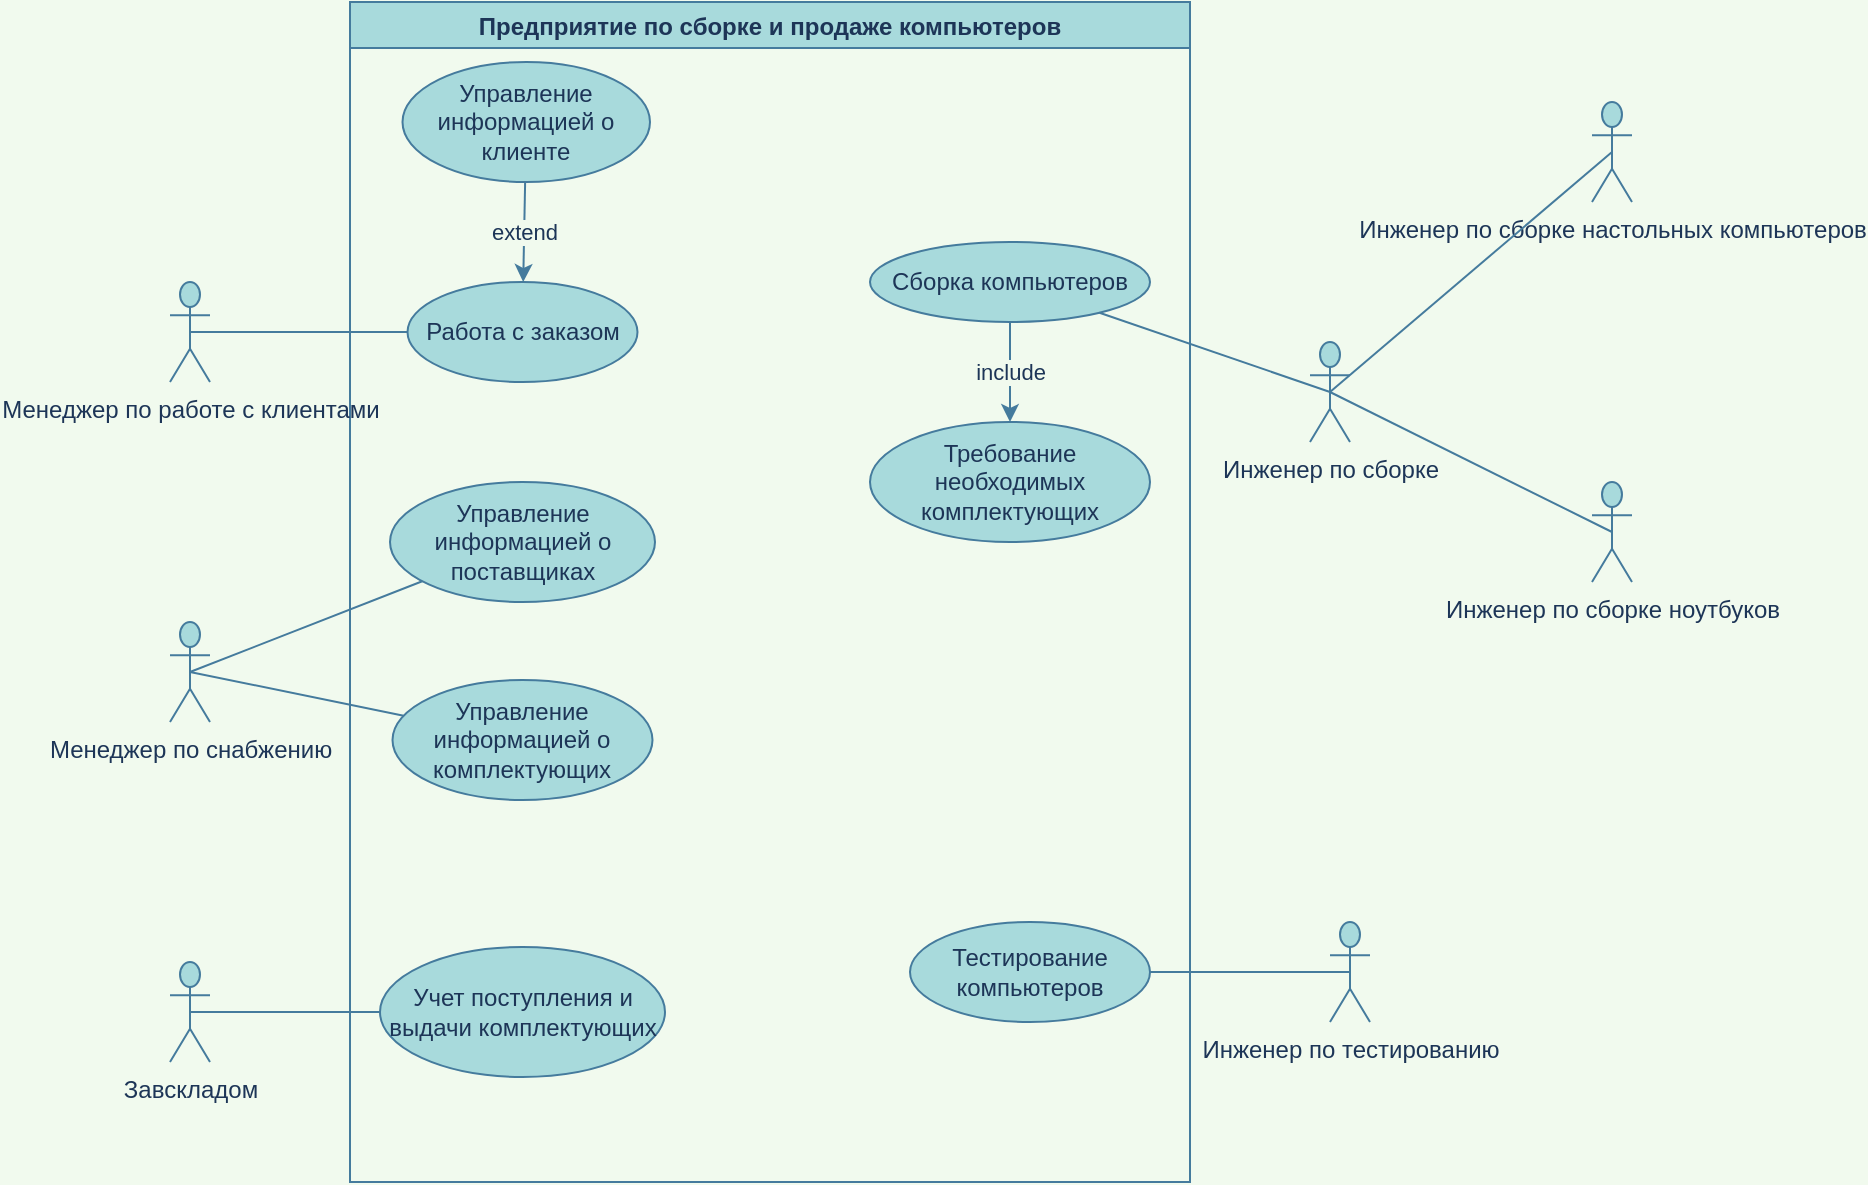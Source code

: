 <mxfile version="20.5.3" type="github"><diagram id="XDjLr0Q4CsniWcOXX9LC" name="Страница 1"><mxGraphModel dx="1580" dy="847" grid="1" gridSize="10" guides="1" tooltips="1" connect="1" arrows="1" fold="1" page="1" pageScale="1" pageWidth="827" pageHeight="1169" background="#F1FAEE" math="0" shadow="0"><root><mxCell id="0"/><mxCell id="1" parent="0"/><mxCell id="4pilG3u_ytYSsyPhIQfX-1" value="Предприятие по сборке и продаже компьютеров" style="swimlane;fontStyle=1;fillColor=#A8DADC;strokeColor=#457B9D;fontColor=#1D3557;" parent="1" vertex="1"><mxGeometry x="930" y="830" width="420" height="590" as="geometry"><mxRectangle x="470" y="830" width="330" height="30" as="alternateBounds"/></mxGeometry></mxCell><mxCell id="4pilG3u_ytYSsyPhIQfX-2" value="Сборка компьютеров" style="ellipse;whiteSpace=wrap;html=1;fillColor=#A8DADC;strokeColor=#457B9D;fontColor=#1D3557;" parent="4pilG3u_ytYSsyPhIQfX-1" vertex="1"><mxGeometry x="260" y="120" width="140" height="40" as="geometry"/></mxCell><mxCell id="4pilG3u_ytYSsyPhIQfX-3" value="Требование необходимых комплектующих" style="ellipse;whiteSpace=wrap;html=1;fillColor=#A8DADC;strokeColor=#457B9D;fontColor=#1D3557;" parent="4pilG3u_ytYSsyPhIQfX-1" vertex="1"><mxGeometry x="260" y="210" width="140" height="60" as="geometry"/></mxCell><mxCell id="4pilG3u_ytYSsyPhIQfX-4" value="Работа с заказом" style="ellipse;whiteSpace=wrap;html=1;fillColor=#A8DADC;strokeColor=#457B9D;fontColor=#1D3557;" parent="4pilG3u_ytYSsyPhIQfX-1" vertex="1"><mxGeometry x="28.75" y="140" width="115" height="50" as="geometry"/></mxCell><mxCell id="4pilG3u_ytYSsyPhIQfX-5" value="Управление информацией о клиенте" style="ellipse;whiteSpace=wrap;html=1;fillColor=#A8DADC;strokeColor=#457B9D;fontColor=#1D3557;" parent="4pilG3u_ytYSsyPhIQfX-1" vertex="1"><mxGeometry x="26.25" y="30" width="123.75" height="60" as="geometry"/></mxCell><mxCell id="4pilG3u_ytYSsyPhIQfX-6" value="extend" style="endArrow=classic;endSize=6;endFill=1;html=1;rounded=0;labelBackgroundColor=#F1FAEE;strokeColor=#457B9D;fontColor=#1D3557;" parent="4pilG3u_ytYSsyPhIQfX-1" source="4pilG3u_ytYSsyPhIQfX-5" target="4pilG3u_ytYSsyPhIQfX-4" edge="1"><mxGeometry width="160" relative="1" as="geometry"><mxPoint x="-120" y="20" as="sourcePoint"/><mxPoint x="320" y="140" as="targetPoint"/></mxGeometry></mxCell><mxCell id="4pilG3u_ytYSsyPhIQfX-7" value="Учет поступления и выдачи комплектующих" style="ellipse;whiteSpace=wrap;html=1;fillColor=#A8DADC;strokeColor=#457B9D;fontColor=#1D3557;" parent="4pilG3u_ytYSsyPhIQfX-1" vertex="1"><mxGeometry x="15" y="472.5" width="142.5" height="65" as="geometry"/></mxCell><mxCell id="4pilG3u_ytYSsyPhIQfX-8" value="Управление информацией о комплектующих" style="ellipse;whiteSpace=wrap;html=1;fillColor=#A8DADC;strokeColor=#457B9D;fontColor=#1D3557;" parent="4pilG3u_ytYSsyPhIQfX-1" vertex="1"><mxGeometry x="21.25" y="339" width="130" height="60" as="geometry"/></mxCell><mxCell id="4pilG3u_ytYSsyPhIQfX-9" value="Управление информацией о поставщиках" style="ellipse;whiteSpace=wrap;html=1;fillColor=#A8DADC;strokeColor=#457B9D;fontColor=#1D3557;" parent="4pilG3u_ytYSsyPhIQfX-1" vertex="1"><mxGeometry x="20" y="240" width="132.5" height="60" as="geometry"/></mxCell><mxCell id="4pilG3u_ytYSsyPhIQfX-10" value="include" style="endArrow=classic;endSize=6;endFill=1;html=1;rounded=0;labelBackgroundColor=#F1FAEE;strokeColor=#457B9D;fontColor=#1D3557;" parent="4pilG3u_ytYSsyPhIQfX-1" source="4pilG3u_ytYSsyPhIQfX-2" target="4pilG3u_ytYSsyPhIQfX-3" edge="1"><mxGeometry width="160" relative="1" as="geometry"><mxPoint x="60" y="320" as="sourcePoint"/><mxPoint x="220" y="320" as="targetPoint"/></mxGeometry></mxCell><mxCell id="4pilG3u_ytYSsyPhIQfX-12" value="Тестирование&lt;br&gt;компьютеров" style="ellipse;whiteSpace=wrap;html=1;fillColor=#A8DADC;strokeColor=#457B9D;fontColor=#1D3557;" parent="4pilG3u_ytYSsyPhIQfX-1" vertex="1"><mxGeometry x="280" y="460" width="120" height="50" as="geometry"/></mxCell><mxCell id="4pilG3u_ytYSsyPhIQfX-13" value="Менеджер по работе с клиентами" style="shape=umlActor;verticalLabelPosition=bottom;verticalAlign=top;html=1;fillColor=#A8DADC;strokeColor=#457B9D;fontColor=#1D3557;" parent="1" vertex="1"><mxGeometry x="840" y="970" width="20" height="50" as="geometry"/></mxCell><mxCell id="4pilG3u_ytYSsyPhIQfX-14" value="Менеджер по снабжению&lt;br&gt;" style="shape=umlActor;verticalLabelPosition=bottom;verticalAlign=top;html=1;fillColor=#A8DADC;strokeColor=#457B9D;fontColor=#1D3557;" parent="1" vertex="1"><mxGeometry x="840" y="1140" width="20" height="50" as="geometry"/></mxCell><mxCell id="4pilG3u_ytYSsyPhIQfX-15" value="Инженер по сборке настольных компьютеров" style="shape=umlActor;verticalLabelPosition=bottom;verticalAlign=top;html=1;fillColor=#A8DADC;strokeColor=#457B9D;fontColor=#1D3557;" parent="1" vertex="1"><mxGeometry x="1551" y="880" width="20" height="50" as="geometry"/></mxCell><mxCell id="4pilG3u_ytYSsyPhIQfX-16" value="Инженер по сборке ноутбуков" style="shape=umlActor;verticalLabelPosition=bottom;verticalAlign=top;html=1;fillColor=#A8DADC;strokeColor=#457B9D;fontColor=#1D3557;" parent="1" vertex="1"><mxGeometry x="1551" y="1070" width="20" height="50" as="geometry"/></mxCell><mxCell id="4pilG3u_ytYSsyPhIQfX-17" value="Инженер по тестированию" style="shape=umlActor;verticalLabelPosition=bottom;verticalAlign=top;html=1;fillColor=#A8DADC;strokeColor=#457B9D;fontColor=#1D3557;" parent="1" vertex="1"><mxGeometry x="1420" y="1290" width="20" height="50" as="geometry"/></mxCell><mxCell id="4pilG3u_ytYSsyPhIQfX-18" value="Завскладом" style="shape=umlActor;verticalLabelPosition=bottom;verticalAlign=top;html=1;fillColor=#A8DADC;strokeColor=#457B9D;fontColor=#1D3557;" parent="1" vertex="1"><mxGeometry x="840" y="1310" width="20" height="50" as="geometry"/></mxCell><mxCell id="4pilG3u_ytYSsyPhIQfX-19" value="Инженер по сборке" style="shape=umlActor;verticalLabelPosition=bottom;verticalAlign=top;html=1;fillColor=#A8DADC;strokeColor=#457B9D;fontColor=#1D3557;" parent="1" vertex="1"><mxGeometry x="1410" y="1000" width="20" height="50" as="geometry"/></mxCell><mxCell id="4pilG3u_ytYSsyPhIQfX-20" value="" style="endArrow=none;html=1;rounded=0;exitX=0.5;exitY=0.5;exitDx=0;exitDy=0;exitPerimeter=0;labelBackgroundColor=#F1FAEE;strokeColor=#457B9D;fontColor=#1D3557;" parent="1" source="4pilG3u_ytYSsyPhIQfX-19" target="4pilG3u_ytYSsyPhIQfX-2" edge="1"><mxGeometry width="50" height="50" relative="1" as="geometry"><mxPoint x="780" y="1200" as="sourcePoint"/><mxPoint x="830" y="1150" as="targetPoint"/></mxGeometry></mxCell><mxCell id="4pilG3u_ytYSsyPhIQfX-21" value="" style="endArrow=none;html=1;rounded=0;exitX=0.5;exitY=0.5;exitDx=0;exitDy=0;exitPerimeter=0;entryX=0;entryY=0.5;entryDx=0;entryDy=0;labelBackgroundColor=#F1FAEE;strokeColor=#457B9D;fontColor=#1D3557;" parent="1" source="4pilG3u_ytYSsyPhIQfX-13" target="4pilG3u_ytYSsyPhIQfX-4" edge="1"><mxGeometry width="50" height="50" relative="1" as="geometry"><mxPoint x="850" y="980" as="sourcePoint"/><mxPoint x="900" y="930" as="targetPoint"/></mxGeometry></mxCell><mxCell id="4pilG3u_ytYSsyPhIQfX-22" value="" style="endArrow=none;html=1;rounded=0;exitX=0.5;exitY=0.5;exitDx=0;exitDy=0;exitPerimeter=0;entryX=0;entryY=0.5;entryDx=0;entryDy=0;labelBackgroundColor=#F1FAEE;strokeColor=#457B9D;fontColor=#1D3557;" parent="1" source="4pilG3u_ytYSsyPhIQfX-18" target="4pilG3u_ytYSsyPhIQfX-7" edge="1"><mxGeometry width="50" height="50" relative="1" as="geometry"><mxPoint x="870" y="1540" as="sourcePoint"/><mxPoint x="920" y="1490" as="targetPoint"/></mxGeometry></mxCell><mxCell id="4pilG3u_ytYSsyPhIQfX-23" value="" style="endArrow=none;html=1;rounded=0;exitX=0.5;exitY=0.5;exitDx=0;exitDy=0;exitPerimeter=0;labelBackgroundColor=#F1FAEE;strokeColor=#457B9D;fontColor=#1D3557;" parent="1" source="4pilG3u_ytYSsyPhIQfX-14" target="4pilG3u_ytYSsyPhIQfX-8" edge="1"><mxGeometry width="50" height="50" relative="1" as="geometry"><mxPoint x="960" y="1150" as="sourcePoint"/><mxPoint x="1070" y="1140" as="targetPoint"/></mxGeometry></mxCell><mxCell id="4pilG3u_ytYSsyPhIQfX-24" value="" style="endArrow=none;html=1;rounded=0;exitX=0.5;exitY=0.5;exitDx=0;exitDy=0;exitPerimeter=0;labelBackgroundColor=#F1FAEE;strokeColor=#457B9D;fontColor=#1D3557;" parent="1" source="4pilG3u_ytYSsyPhIQfX-14" target="4pilG3u_ytYSsyPhIQfX-9" edge="1"><mxGeometry width="50" height="50" relative="1" as="geometry"><mxPoint x="960" y="1070" as="sourcePoint"/><mxPoint x="1010" y="1020" as="targetPoint"/></mxGeometry></mxCell><mxCell id="4pilG3u_ytYSsyPhIQfX-25" value="" style="endArrow=none;html=1;rounded=0;exitX=0.5;exitY=0.5;exitDx=0;exitDy=0;exitPerimeter=0;labelBackgroundColor=#F1FAEE;strokeColor=#457B9D;fontColor=#1D3557;" parent="1" source="4pilG3u_ytYSsyPhIQfX-17" target="4pilG3u_ytYSsyPhIQfX-12" edge="1"><mxGeometry width="50" height="50" relative="1" as="geometry"><mxPoint x="750" y="1420" as="sourcePoint"/><mxPoint x="1250" y="1440" as="targetPoint"/></mxGeometry></mxCell><mxCell id="4pilG3u_ytYSsyPhIQfX-26" value="" style="endArrow=none;html=1;rounded=0;exitX=0.5;exitY=0.5;exitDx=0;exitDy=0;exitPerimeter=0;entryX=0.5;entryY=0.5;entryDx=0;entryDy=0;entryPerimeter=0;labelBackgroundColor=#F1FAEE;strokeColor=#457B9D;fontColor=#1D3557;" parent="1" source="4pilG3u_ytYSsyPhIQfX-16" target="4pilG3u_ytYSsyPhIQfX-19" edge="1"><mxGeometry width="50" height="50" relative="1" as="geometry"><mxPoint x="630" y="1310" as="sourcePoint"/><mxPoint x="680" y="1260" as="targetPoint"/></mxGeometry></mxCell><mxCell id="4pilG3u_ytYSsyPhIQfX-27" value="" style="endArrow=none;html=1;rounded=0;entryX=0.5;entryY=0.5;entryDx=0;entryDy=0;entryPerimeter=0;exitX=0.5;exitY=0.5;exitDx=0;exitDy=0;exitPerimeter=0;labelBackgroundColor=#F1FAEE;strokeColor=#457B9D;fontColor=#1D3557;" parent="1" source="4pilG3u_ytYSsyPhIQfX-15" target="4pilG3u_ytYSsyPhIQfX-19" edge="1"><mxGeometry width="50" height="50" relative="1" as="geometry"><mxPoint x="1520" y="910" as="sourcePoint"/><mxPoint x="720" y="1180" as="targetPoint"/></mxGeometry></mxCell></root></mxGraphModel></diagram></mxfile>